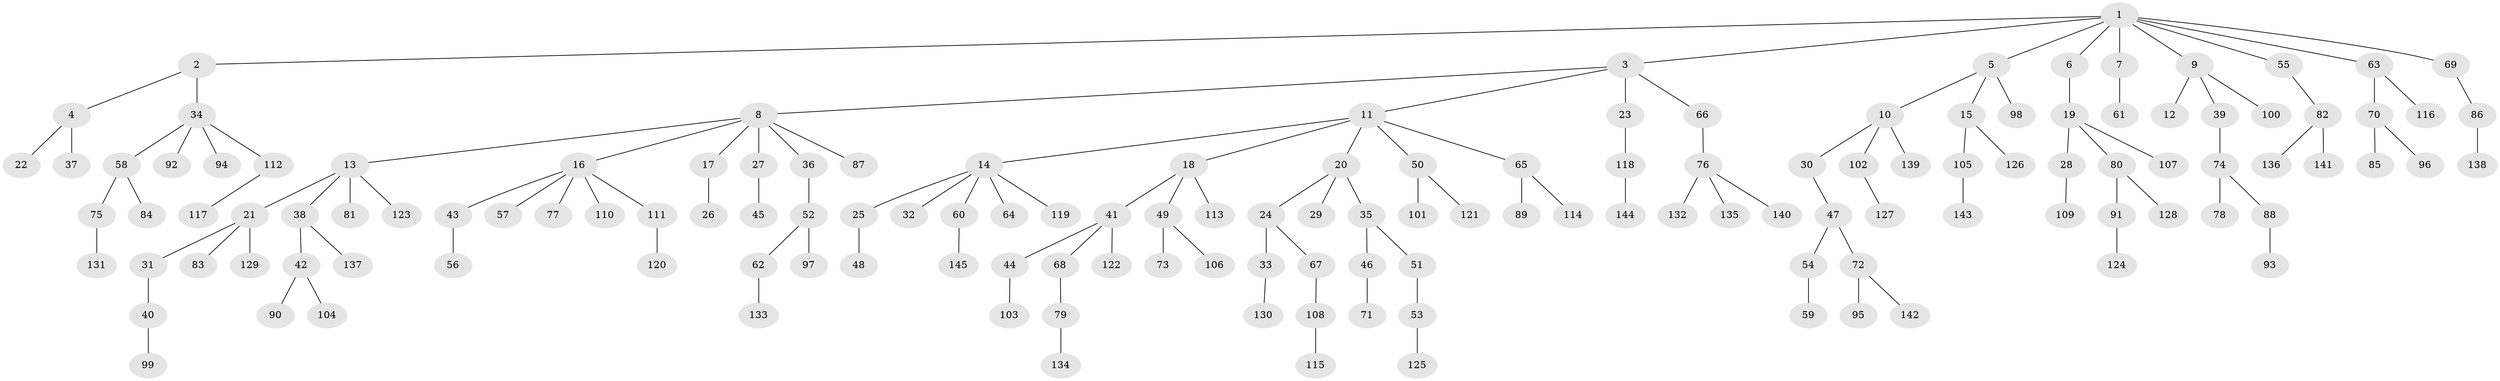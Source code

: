 // coarse degree distribution, {11: 0.010309278350515464, 3: 0.09278350515463918, 5: 0.05154639175257732, 2: 0.17525773195876287, 1: 0.5876288659793815, 7: 0.020618556701030927, 4: 0.061855670103092786}
// Generated by graph-tools (version 1.1) at 2025/52/02/27/25 19:52:11]
// undirected, 145 vertices, 144 edges
graph export_dot {
graph [start="1"]
  node [color=gray90,style=filled];
  1;
  2;
  3;
  4;
  5;
  6;
  7;
  8;
  9;
  10;
  11;
  12;
  13;
  14;
  15;
  16;
  17;
  18;
  19;
  20;
  21;
  22;
  23;
  24;
  25;
  26;
  27;
  28;
  29;
  30;
  31;
  32;
  33;
  34;
  35;
  36;
  37;
  38;
  39;
  40;
  41;
  42;
  43;
  44;
  45;
  46;
  47;
  48;
  49;
  50;
  51;
  52;
  53;
  54;
  55;
  56;
  57;
  58;
  59;
  60;
  61;
  62;
  63;
  64;
  65;
  66;
  67;
  68;
  69;
  70;
  71;
  72;
  73;
  74;
  75;
  76;
  77;
  78;
  79;
  80;
  81;
  82;
  83;
  84;
  85;
  86;
  87;
  88;
  89;
  90;
  91;
  92;
  93;
  94;
  95;
  96;
  97;
  98;
  99;
  100;
  101;
  102;
  103;
  104;
  105;
  106;
  107;
  108;
  109;
  110;
  111;
  112;
  113;
  114;
  115;
  116;
  117;
  118;
  119;
  120;
  121;
  122;
  123;
  124;
  125;
  126;
  127;
  128;
  129;
  130;
  131;
  132;
  133;
  134;
  135;
  136;
  137;
  138;
  139;
  140;
  141;
  142;
  143;
  144;
  145;
  1 -- 2;
  1 -- 3;
  1 -- 5;
  1 -- 6;
  1 -- 7;
  1 -- 9;
  1 -- 55;
  1 -- 63;
  1 -- 69;
  2 -- 4;
  2 -- 34;
  3 -- 8;
  3 -- 11;
  3 -- 23;
  3 -- 66;
  4 -- 22;
  4 -- 37;
  5 -- 10;
  5 -- 15;
  5 -- 98;
  6 -- 19;
  7 -- 61;
  8 -- 13;
  8 -- 16;
  8 -- 17;
  8 -- 27;
  8 -- 36;
  8 -- 87;
  9 -- 12;
  9 -- 39;
  9 -- 100;
  10 -- 30;
  10 -- 102;
  10 -- 139;
  11 -- 14;
  11 -- 18;
  11 -- 20;
  11 -- 50;
  11 -- 65;
  13 -- 21;
  13 -- 38;
  13 -- 81;
  13 -- 123;
  14 -- 25;
  14 -- 32;
  14 -- 60;
  14 -- 64;
  14 -- 119;
  15 -- 105;
  15 -- 126;
  16 -- 43;
  16 -- 57;
  16 -- 77;
  16 -- 110;
  16 -- 111;
  17 -- 26;
  18 -- 41;
  18 -- 49;
  18 -- 113;
  19 -- 28;
  19 -- 80;
  19 -- 107;
  20 -- 24;
  20 -- 29;
  20 -- 35;
  21 -- 31;
  21 -- 83;
  21 -- 129;
  23 -- 118;
  24 -- 33;
  24 -- 67;
  25 -- 48;
  27 -- 45;
  28 -- 109;
  30 -- 47;
  31 -- 40;
  33 -- 130;
  34 -- 58;
  34 -- 92;
  34 -- 94;
  34 -- 112;
  35 -- 46;
  35 -- 51;
  36 -- 52;
  38 -- 42;
  38 -- 137;
  39 -- 74;
  40 -- 99;
  41 -- 44;
  41 -- 68;
  41 -- 122;
  42 -- 90;
  42 -- 104;
  43 -- 56;
  44 -- 103;
  46 -- 71;
  47 -- 54;
  47 -- 72;
  49 -- 73;
  49 -- 106;
  50 -- 101;
  50 -- 121;
  51 -- 53;
  52 -- 62;
  52 -- 97;
  53 -- 125;
  54 -- 59;
  55 -- 82;
  58 -- 75;
  58 -- 84;
  60 -- 145;
  62 -- 133;
  63 -- 70;
  63 -- 116;
  65 -- 89;
  65 -- 114;
  66 -- 76;
  67 -- 108;
  68 -- 79;
  69 -- 86;
  70 -- 85;
  70 -- 96;
  72 -- 95;
  72 -- 142;
  74 -- 78;
  74 -- 88;
  75 -- 131;
  76 -- 132;
  76 -- 135;
  76 -- 140;
  79 -- 134;
  80 -- 91;
  80 -- 128;
  82 -- 136;
  82 -- 141;
  86 -- 138;
  88 -- 93;
  91 -- 124;
  102 -- 127;
  105 -- 143;
  108 -- 115;
  111 -- 120;
  112 -- 117;
  118 -- 144;
}
